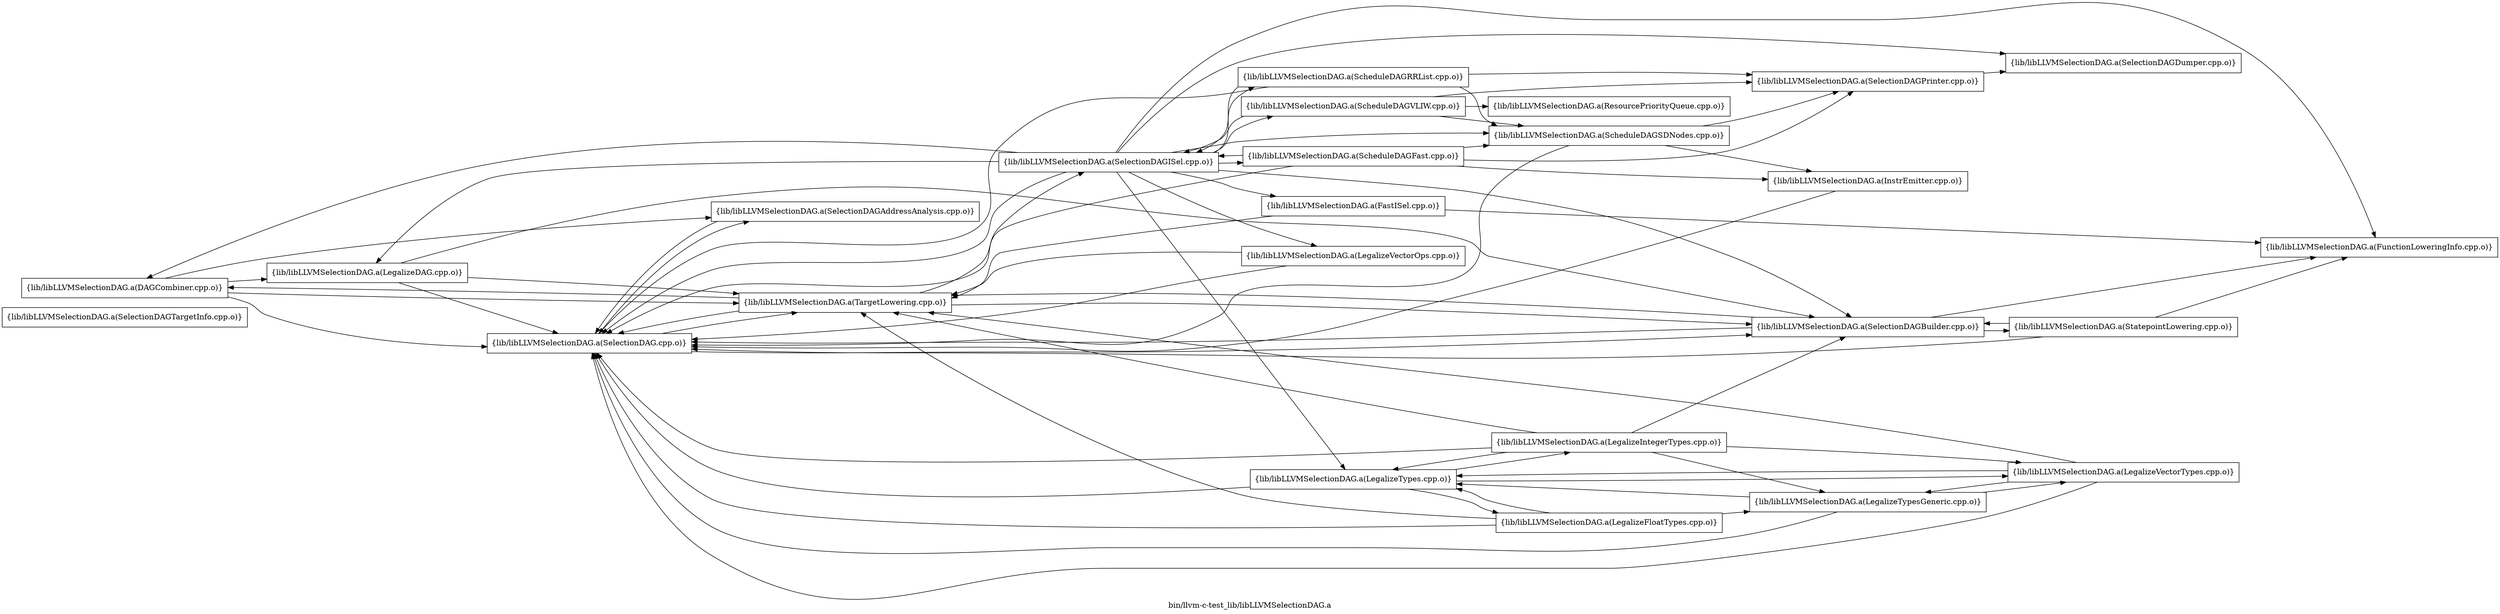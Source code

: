 digraph "bin/llvm-c-test_lib/libLLVMSelectionDAG.a" {
	label="bin/llvm-c-test_lib/libLLVMSelectionDAG.a";
	rankdir=LR;

	Node0x5613f58151f8 [shape=record,shape=box,group=0,label="{lib/libLLVMSelectionDAG.a(SelectionDAGTargetInfo.cpp.o)}"];
	Node0x5613f5809d58 [shape=record,shape=box,group=0,label="{lib/libLLVMSelectionDAG.a(DAGCombiner.cpp.o)}"];
	Node0x5613f5809d58 -> Node0x5613f580cd78;
	Node0x5613f5809d58 -> Node0x5613f580e538;
	Node0x5613f5809d58 -> Node0x5613f580e2b8;
	Node0x5613f5809d58 -> Node0x5613f58187b8;
	Node0x5613f580c0f8 [shape=record,shape=box,group=0,label="{lib/libLLVMSelectionDAG.a(SelectionDAGBuilder.cpp.o)}"];
	Node0x5613f580c0f8 -> Node0x5613f580e6c8;
	Node0x5613f580c0f8 -> Node0x5613f580e538;
	Node0x5613f580c0f8 -> Node0x5613f5811c88;
	Node0x5613f580c0f8 -> Node0x5613f58187b8;
	Node0x5613f580e538 [shape=record,shape=box,group=0,label="{lib/libLLVMSelectionDAG.a(SelectionDAG.cpp.o)}"];
	Node0x5613f580e538 -> Node0x5613f580c0f8;
	Node0x5613f580e538 -> Node0x5613f580e2b8;
	Node0x5613f580e538 -> Node0x5613f58187b8;
	Node0x5613f580d688 [shape=record,shape=box,group=0,label="{lib/libLLVMSelectionDAG.a(SelectionDAGISel.cpp.o)}"];
	Node0x5613f580d688 -> Node0x5613f5809d58;
	Node0x5613f580d688 -> Node0x5613f580d9f8;
	Node0x5613f580d688 -> Node0x5613f580e6c8;
	Node0x5613f580d688 -> Node0x5613f580cd78;
	Node0x5613f580d688 -> Node0x5613f580c0f8;
	Node0x5613f580d688 -> Node0x5613f580e538;
	Node0x5613f580d688 -> Node0x5613f580aa28;
	Node0x5613f580d688 -> Node0x5613f580a2a8;
	Node0x5613f580d688 -> Node0x5613f580b8d8;
	Node0x5613f580d688 -> Node0x5613f580b6a8;
	Node0x5613f580d688 -> Node0x5613f5818268;
	Node0x5613f580d688 -> Node0x5613f58185d8;
	Node0x5613f580d688 -> Node0x5613f5816008;
	Node0x5613f58187b8 [shape=record,shape=box,group=0,label="{lib/libLLVMSelectionDAG.a(TargetLowering.cpp.o)}"];
	Node0x5613f58187b8 -> Node0x5613f5809d58;
	Node0x5613f58187b8 -> Node0x5613f580c0f8;
	Node0x5613f58187b8 -> Node0x5613f580e538;
	Node0x5613f58187b8 -> Node0x5613f580d688;
	Node0x5613f580d9f8 [shape=record,shape=box,group=0,label="{lib/libLLVMSelectionDAG.a(FastISel.cpp.o)}"];
	Node0x5613f580d9f8 -> Node0x5613f580e6c8;
	Node0x5613f580d9f8 -> Node0x5613f58187b8;
	Node0x5613f580e6c8 [shape=record,shape=box,group=0,label="{lib/libLLVMSelectionDAG.a(FunctionLoweringInfo.cpp.o)}"];
	Node0x5613f580cd78 [shape=record,shape=box,group=0,label="{lib/libLLVMSelectionDAG.a(LegalizeDAG.cpp.o)}"];
	Node0x5613f580cd78 -> Node0x5613f580c0f8;
	Node0x5613f580cd78 -> Node0x5613f580e538;
	Node0x5613f580cd78 -> Node0x5613f58187b8;
	Node0x5613f580e2b8 [shape=record,shape=box,group=0,label="{lib/libLLVMSelectionDAG.a(SelectionDAGAddressAnalysis.cpp.o)}"];
	Node0x5613f580e2b8 -> Node0x5613f580e538;
	Node0x5613f5811c88 [shape=record,shape=box,group=0,label="{lib/libLLVMSelectionDAG.a(StatepointLowering.cpp.o)}"];
	Node0x5613f5811c88 -> Node0x5613f580e6c8;
	Node0x5613f5811c88 -> Node0x5613f580c0f8;
	Node0x5613f5811c88 -> Node0x5613f580e538;
	Node0x5613f580aa28 [shape=record,shape=box,group=0,label="{lib/libLLVMSelectionDAG.a(ScheduleDAGRRList.cpp.o)}"];
	Node0x5613f580aa28 -> Node0x5613f580e538;
	Node0x5613f580aa28 -> Node0x5613f580d688;
	Node0x5613f580aa28 -> Node0x5613f580a2a8;
	Node0x5613f580aa28 -> Node0x5613f5814f28;
	Node0x5613f580a2a8 [shape=record,shape=box,group=0,label="{lib/libLLVMSelectionDAG.a(ScheduleDAGSDNodes.cpp.o)}"];
	Node0x5613f580a2a8 -> Node0x5613f580e538;
	Node0x5613f580a2a8 -> Node0x5613f580ae88;
	Node0x5613f580a2a8 -> Node0x5613f5814f28;
	Node0x5613f580b8d8 [shape=record,shape=box,group=0,label="{lib/libLLVMSelectionDAG.a(ScheduleDAGFast.cpp.o)}"];
	Node0x5613f580b8d8 -> Node0x5613f580e538;
	Node0x5613f580b8d8 -> Node0x5613f580d688;
	Node0x5613f580b8d8 -> Node0x5613f580a2a8;
	Node0x5613f580b8d8 -> Node0x5613f580ae88;
	Node0x5613f580b8d8 -> Node0x5613f5814f28;
	Node0x5613f580b6a8 [shape=record,shape=box,group=0,label="{lib/libLLVMSelectionDAG.a(ScheduleDAGVLIW.cpp.o)}"];
	Node0x5613f580b6a8 -> Node0x5613f580d688;
	Node0x5613f580b6a8 -> Node0x5613f580a2a8;
	Node0x5613f580b6a8 -> Node0x5613f580b248;
	Node0x5613f580b6a8 -> Node0x5613f5814f28;
	Node0x5613f5818268 [shape=record,shape=box,group=0,label="{lib/libLLVMSelectionDAG.a(SelectionDAGDumper.cpp.o)}"];
	Node0x5613f58185d8 [shape=record,shape=box,group=0,label="{lib/libLLVMSelectionDAG.a(LegalizeTypes.cpp.o)}"];
	Node0x5613f58185d8 -> Node0x5613f580e538;
	Node0x5613f58185d8 -> Node0x5613f5817e58;
	Node0x5613f58185d8 -> Node0x5613f5813d58;
	Node0x5613f58185d8 -> Node0x5613f5813ee8;
	Node0x5613f5816008 [shape=record,shape=box,group=0,label="{lib/libLLVMSelectionDAG.a(LegalizeVectorOps.cpp.o)}"];
	Node0x5613f5816008 -> Node0x5613f580e538;
	Node0x5613f5816008 -> Node0x5613f58187b8;
	Node0x5613f5814f28 [shape=record,shape=box,group=0,label="{lib/libLLVMSelectionDAG.a(SelectionDAGPrinter.cpp.o)}"];
	Node0x5613f5814f28 -> Node0x5613f5818268;
	Node0x5613f580ae88 [shape=record,shape=box,group=0,label="{lib/libLLVMSelectionDAG.a(InstrEmitter.cpp.o)}"];
	Node0x5613f580ae88 -> Node0x5613f580e538;
	Node0x5613f580b248 [shape=record,shape=box,group=0,label="{lib/libLLVMSelectionDAG.a(ResourcePriorityQueue.cpp.o)}"];
	Node0x5613f5817e58 [shape=record,shape=box,group=0,label="{lib/libLLVMSelectionDAG.a(LegalizeFloatTypes.cpp.o)}"];
	Node0x5613f5817e58 -> Node0x5613f580e538;
	Node0x5613f5817e58 -> Node0x5613f58185d8;
	Node0x5613f5817e58 -> Node0x5613f58144d8;
	Node0x5613f5817e58 -> Node0x5613f58187b8;
	Node0x5613f5813d58 [shape=record,shape=box,group=0,label="{lib/libLLVMSelectionDAG.a(LegalizeVectorTypes.cpp.o)}"];
	Node0x5613f5813d58 -> Node0x5613f580e538;
	Node0x5613f5813d58 -> Node0x5613f58185d8;
	Node0x5613f5813d58 -> Node0x5613f58144d8;
	Node0x5613f5813d58 -> Node0x5613f58187b8;
	Node0x5613f5813ee8 [shape=record,shape=box,group=0,label="{lib/libLLVMSelectionDAG.a(LegalizeIntegerTypes.cpp.o)}"];
	Node0x5613f5813ee8 -> Node0x5613f580c0f8;
	Node0x5613f5813ee8 -> Node0x5613f580e538;
	Node0x5613f5813ee8 -> Node0x5613f58185d8;
	Node0x5613f5813ee8 -> Node0x5613f58144d8;
	Node0x5613f5813ee8 -> Node0x5613f5813d58;
	Node0x5613f5813ee8 -> Node0x5613f58187b8;
	Node0x5613f58144d8 [shape=record,shape=box,group=0,label="{lib/libLLVMSelectionDAG.a(LegalizeTypesGeneric.cpp.o)}"];
	Node0x5613f58144d8 -> Node0x5613f580e538;
	Node0x5613f58144d8 -> Node0x5613f58185d8;
	Node0x5613f58144d8 -> Node0x5613f5813d58;
}
